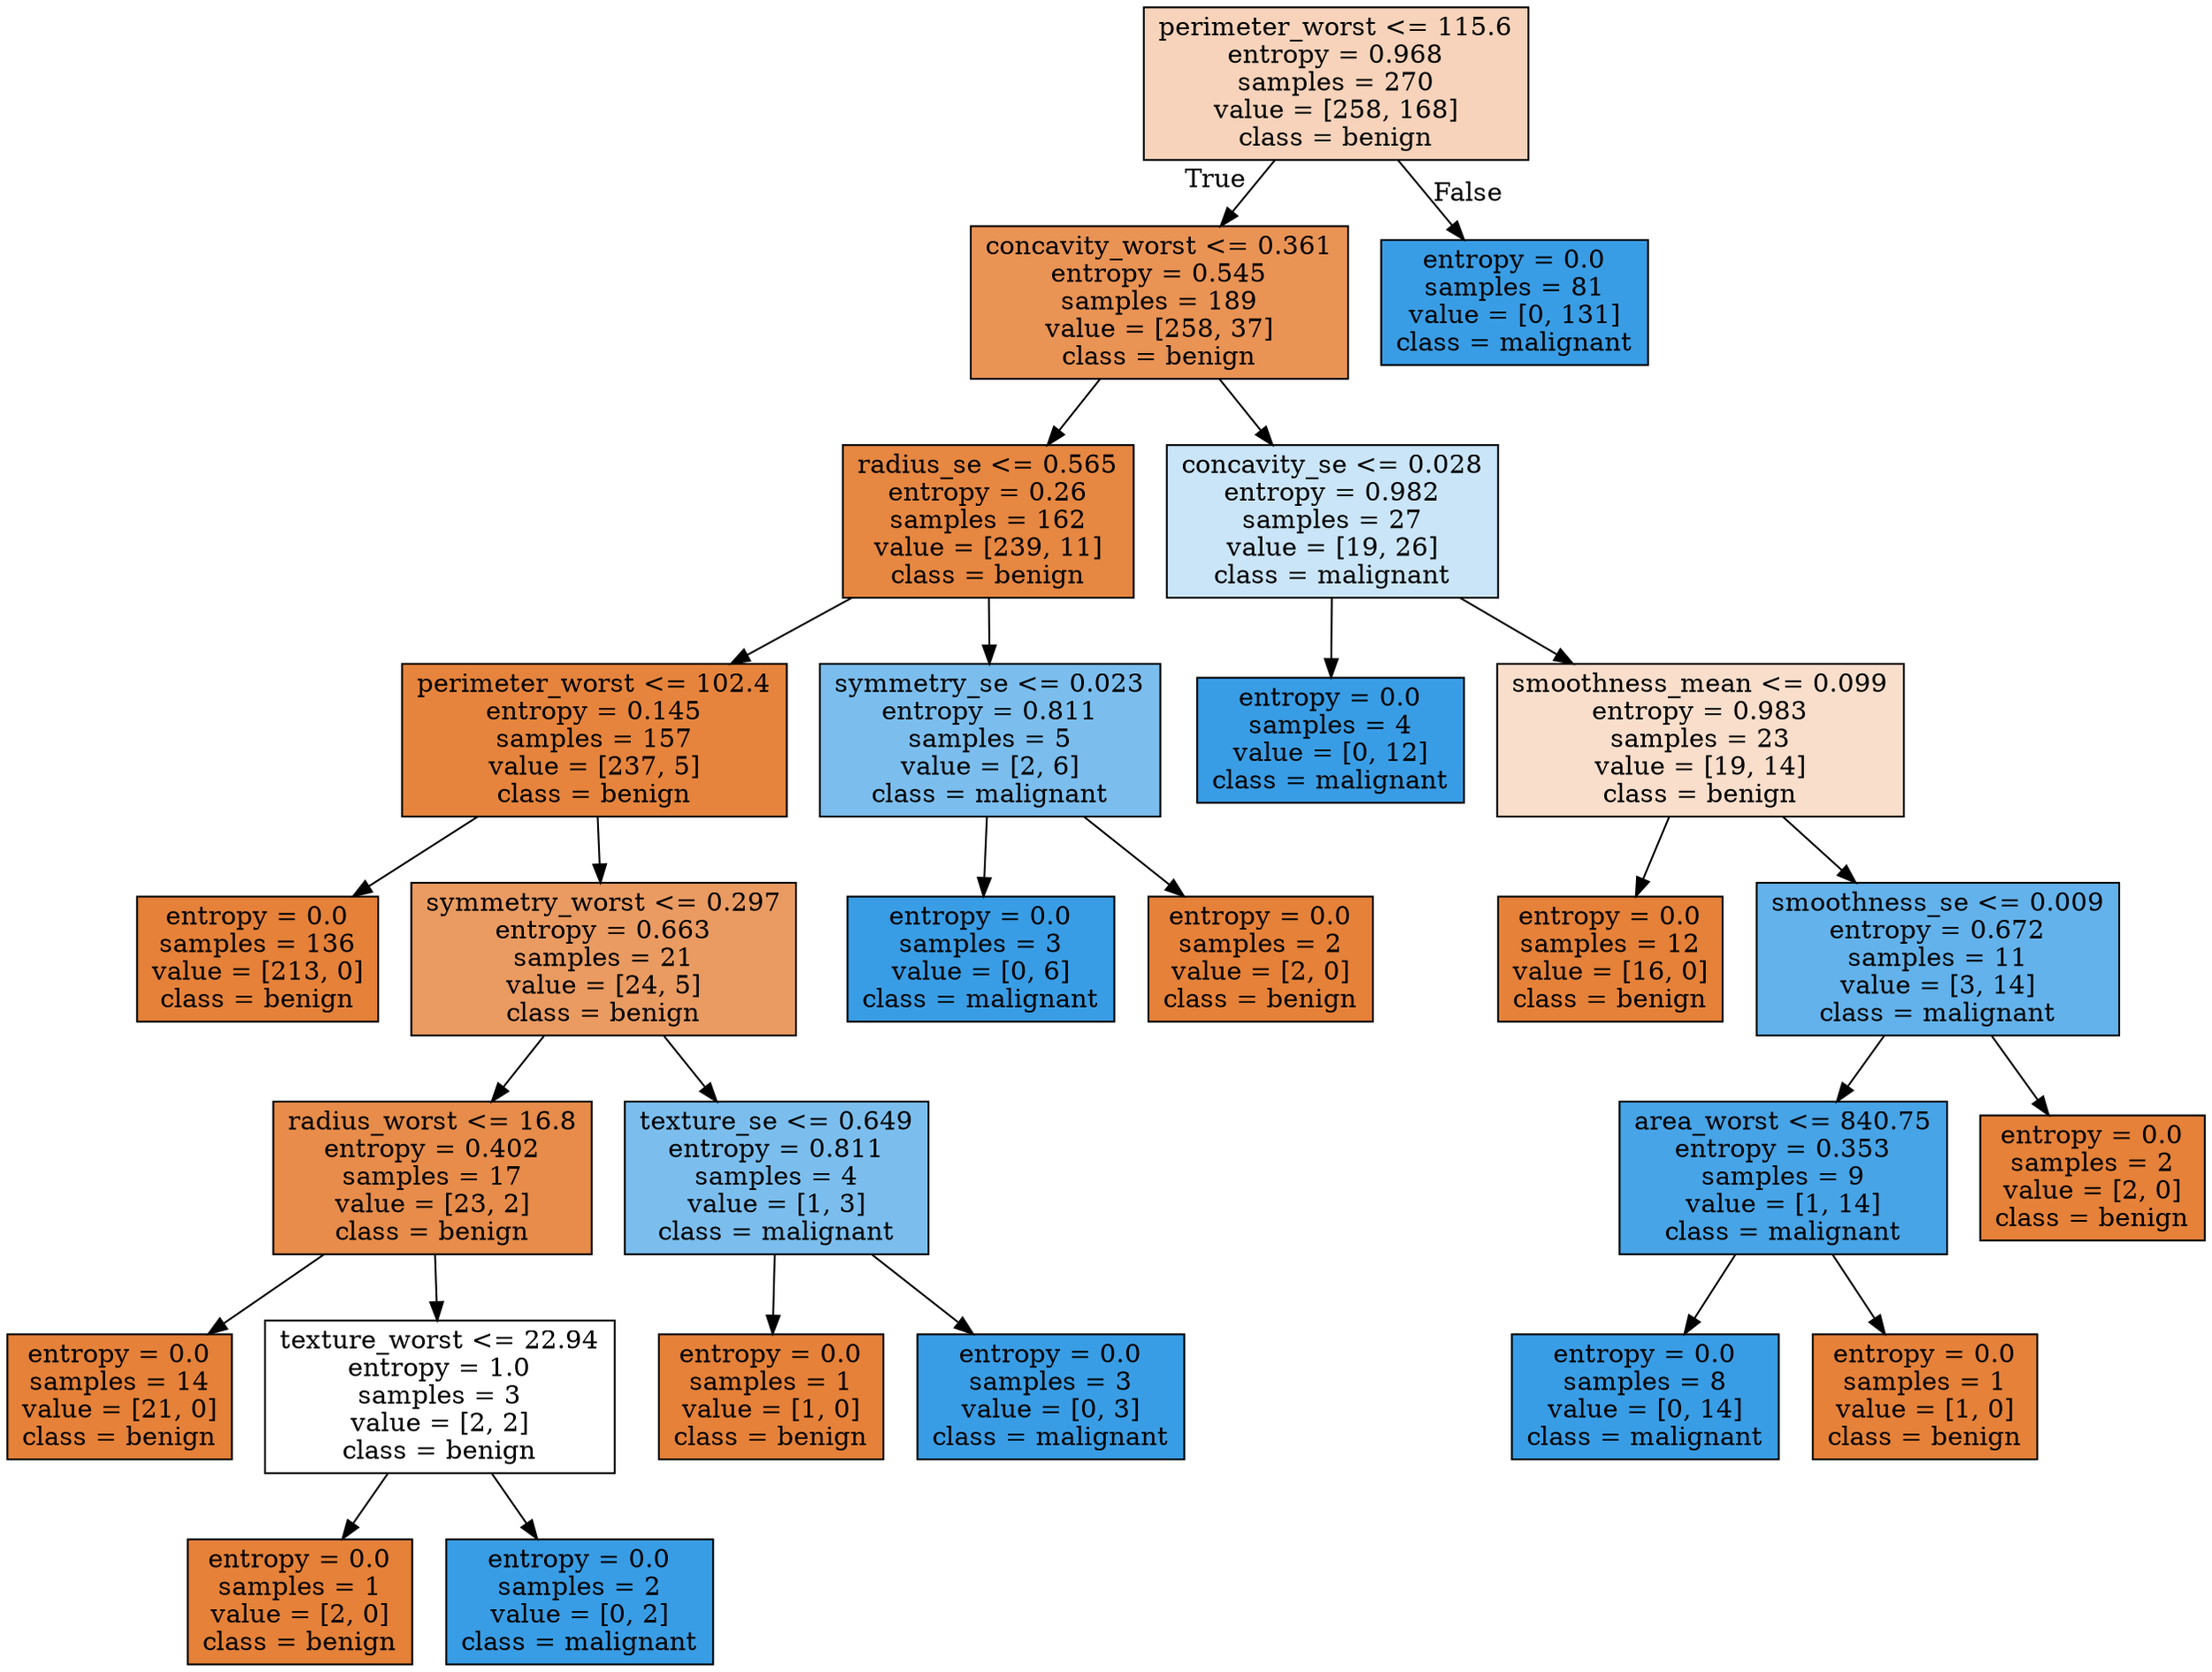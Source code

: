 digraph Tree {
node [shape=box, style="filled", color="black"] ;
0 [label="perimeter_worst <= 115.6\nentropy = 0.968\nsamples = 270\nvalue = [258, 168]\nclass = benign", fillcolor="#f6d3ba"] ;
1 [label="concavity_worst <= 0.361\nentropy = 0.545\nsamples = 189\nvalue = [258, 37]\nclass = benign", fillcolor="#e99355"] ;
0 -> 1 [labeldistance=2.5, labelangle=45, headlabel="True"] ;
2 [label="radius_se <= 0.565\nentropy = 0.26\nsamples = 162\nvalue = [239, 11]\nclass = benign", fillcolor="#e68742"] ;
1 -> 2 ;
3 [label="perimeter_worst <= 102.4\nentropy = 0.145\nsamples = 157\nvalue = [237, 5]\nclass = benign", fillcolor="#e6843d"] ;
2 -> 3 ;
4 [label="entropy = 0.0\nsamples = 136\nvalue = [213, 0]\nclass = benign", fillcolor="#e58139"] ;
3 -> 4 ;
5 [label="symmetry_worst <= 0.297\nentropy = 0.663\nsamples = 21\nvalue = [24, 5]\nclass = benign", fillcolor="#ea9b62"] ;
3 -> 5 ;
6 [label="radius_worst <= 16.8\nentropy = 0.402\nsamples = 17\nvalue = [23, 2]\nclass = benign", fillcolor="#e78c4a"] ;
5 -> 6 ;
7 [label="entropy = 0.0\nsamples = 14\nvalue = [21, 0]\nclass = benign", fillcolor="#e58139"] ;
6 -> 7 ;
8 [label="texture_worst <= 22.94\nentropy = 1.0\nsamples = 3\nvalue = [2, 2]\nclass = benign", fillcolor="#ffffff"] ;
6 -> 8 ;
9 [label="entropy = 0.0\nsamples = 1\nvalue = [2, 0]\nclass = benign", fillcolor="#e58139"] ;
8 -> 9 ;
10 [label="entropy = 0.0\nsamples = 2\nvalue = [0, 2]\nclass = malignant", fillcolor="#399de5"] ;
8 -> 10 ;
11 [label="texture_se <= 0.649\nentropy = 0.811\nsamples = 4\nvalue = [1, 3]\nclass = malignant", fillcolor="#7bbeee"] ;
5 -> 11 ;
12 [label="entropy = 0.0\nsamples = 1\nvalue = [1, 0]\nclass = benign", fillcolor="#e58139"] ;
11 -> 12 ;
13 [label="entropy = 0.0\nsamples = 3\nvalue = [0, 3]\nclass = malignant", fillcolor="#399de5"] ;
11 -> 13 ;
14 [label="symmetry_se <= 0.023\nentropy = 0.811\nsamples = 5\nvalue = [2, 6]\nclass = malignant", fillcolor="#7bbeee"] ;
2 -> 14 ;
15 [label="entropy = 0.0\nsamples = 3\nvalue = [0, 6]\nclass = malignant", fillcolor="#399de5"] ;
14 -> 15 ;
16 [label="entropy = 0.0\nsamples = 2\nvalue = [2, 0]\nclass = benign", fillcolor="#e58139"] ;
14 -> 16 ;
17 [label="concavity_se <= 0.028\nentropy = 0.982\nsamples = 27\nvalue = [19, 26]\nclass = malignant", fillcolor="#cae5f8"] ;
1 -> 17 ;
18 [label="entropy = 0.0\nsamples = 4\nvalue = [0, 12]\nclass = malignant", fillcolor="#399de5"] ;
17 -> 18 ;
19 [label="smoothness_mean <= 0.099\nentropy = 0.983\nsamples = 23\nvalue = [19, 14]\nclass = benign", fillcolor="#f8decb"] ;
17 -> 19 ;
20 [label="entropy = 0.0\nsamples = 12\nvalue = [16, 0]\nclass = benign", fillcolor="#e58139"] ;
19 -> 20 ;
21 [label="smoothness_se <= 0.009\nentropy = 0.672\nsamples = 11\nvalue = [3, 14]\nclass = malignant", fillcolor="#63b2eb"] ;
19 -> 21 ;
22 [label="area_worst <= 840.75\nentropy = 0.353\nsamples = 9\nvalue = [1, 14]\nclass = malignant", fillcolor="#47a4e7"] ;
21 -> 22 ;
23 [label="entropy = 0.0\nsamples = 8\nvalue = [0, 14]\nclass = malignant", fillcolor="#399de5"] ;
22 -> 23 ;
24 [label="entropy = 0.0\nsamples = 1\nvalue = [1, 0]\nclass = benign", fillcolor="#e58139"] ;
22 -> 24 ;
25 [label="entropy = 0.0\nsamples = 2\nvalue = [2, 0]\nclass = benign", fillcolor="#e58139"] ;
21 -> 25 ;
26 [label="entropy = 0.0\nsamples = 81\nvalue = [0, 131]\nclass = malignant", fillcolor="#399de5"] ;
0 -> 26 [labeldistance=2.5, labelangle=-45, headlabel="False"] ;
}